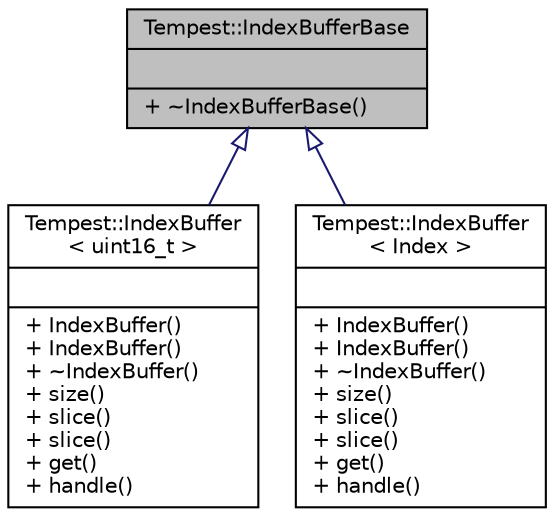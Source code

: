 digraph "Tempest::IndexBufferBase"
{
  edge [fontname="Helvetica",fontsize="10",labelfontname="Helvetica",labelfontsize="10"];
  node [fontname="Helvetica",fontsize="10",shape=record];
  Node0 [label="{Tempest::IndexBufferBase\n||+ ~IndexBufferBase()\l}",height=0.2,width=0.4,color="black", fillcolor="grey75", style="filled", fontcolor="black"];
  Node0 -> Node1 [dir="back",color="midnightblue",fontsize="10",style="solid",arrowtail="onormal",fontname="Helvetica"];
  Node1 [label="{Tempest::IndexBuffer\l\< uint16_t \>\n||+ IndexBuffer()\l+ IndexBuffer()\l+ ~IndexBuffer()\l+ size()\l+ slice()\l+ slice()\l+ get()\l+ handle()\l}",height=0.2,width=0.4,color="black", fillcolor="white", style="filled",URL="$class_tempest_1_1_index_buffer.html"];
  Node0 -> Node2 [dir="back",color="midnightblue",fontsize="10",style="solid",arrowtail="onormal",fontname="Helvetica"];
  Node2 [label="{Tempest::IndexBuffer\l\< Index \>\n||+ IndexBuffer()\l+ IndexBuffer()\l+ ~IndexBuffer()\l+ size()\l+ slice()\l+ slice()\l+ get()\l+ handle()\l}",height=0.2,width=0.4,color="black", fillcolor="white", style="filled",URL="$class_tempest_1_1_index_buffer.html"];
}
